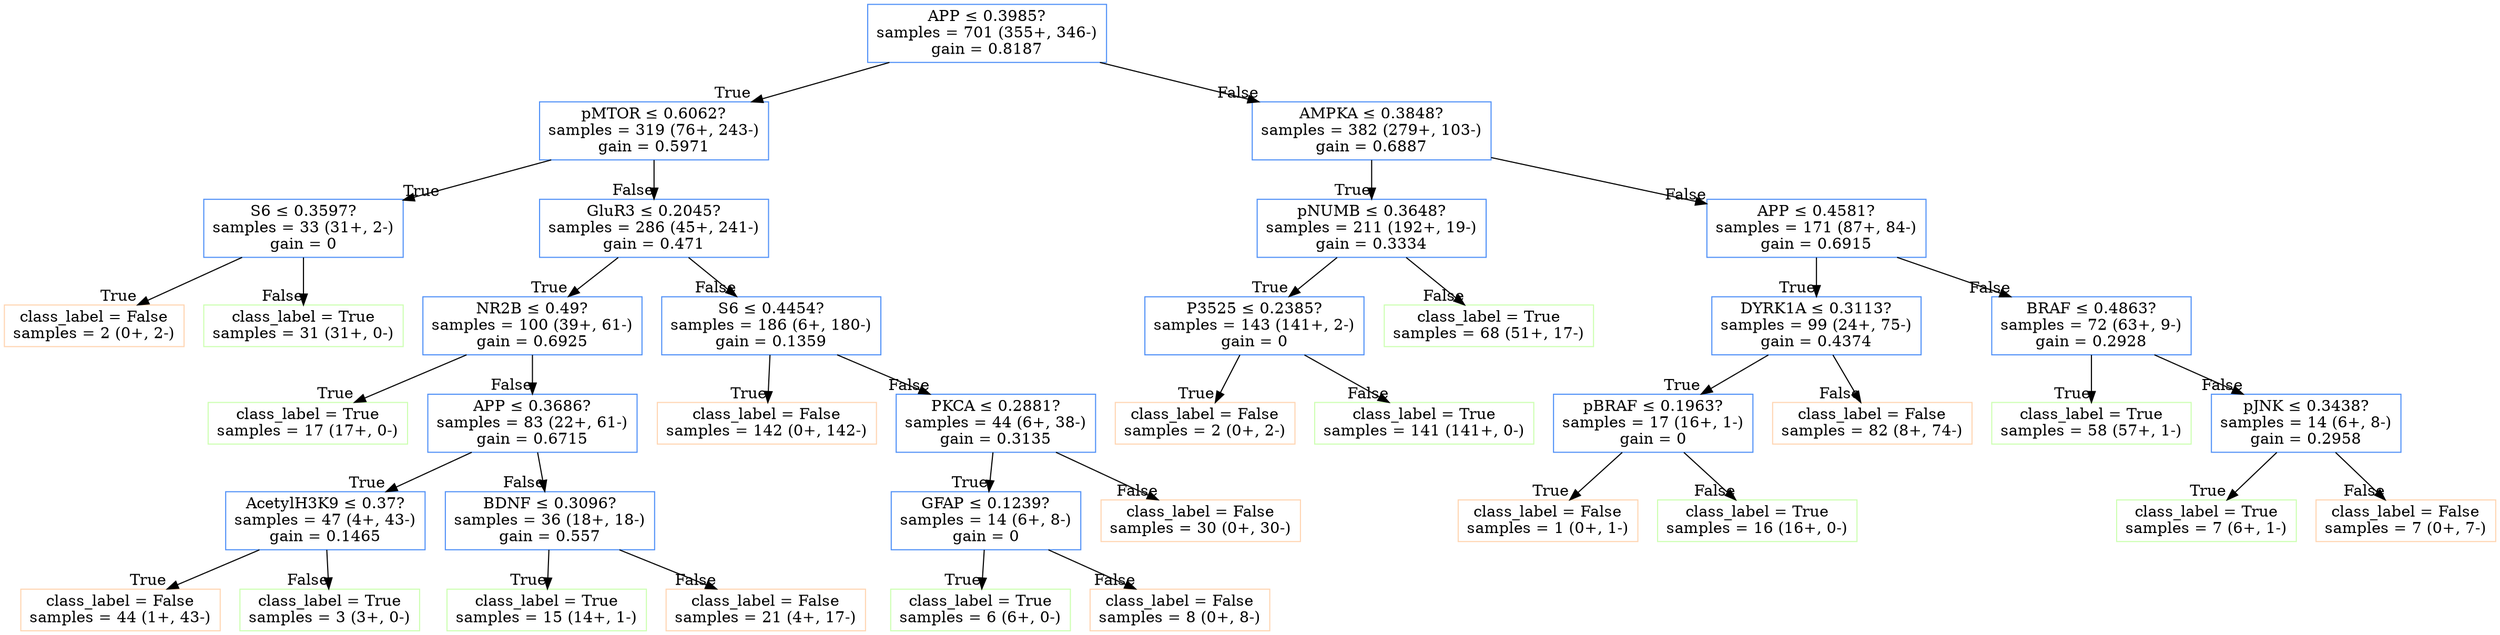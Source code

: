 strict digraph "" {
	node [label="\N",
		shape=box
	];
	67	 [color="#5191f7",
		label="APP &le; 0.3985?
samples = 701 (355+, 346-)
gain = 0.8187"];
	68	 [color="#5191f7",
		label="pMTOR &le; 0.6062?
samples = 319 (76+, 243-)
gain = 0.5971"];
	67 -> 68	 [headlabel=True];
	89	 [color="#5191f7",
		label="AMPKA &le; 0.3848?
samples = 382 (279+, 103-)
gain = 0.6887"];
	67 -> 89	 [headlabel=False];
	69	 [color="#5191f7",
		label="S6 &le; 0.3597?
samples = 33 (31+, 2-)
gain = 0"];
	68 -> 69	 [headlabel=True];
	72	 [color="#5191f7",
		label="GluR3 &le; 0.2045?
samples = 286 (45+, 241-)
gain = 0.471"];
	68 -> 72	 [headlabel=False];
	70	 [color="#ffd5b2",
		label="class_label = False
samples = 2 (0+, 2-)"];
	69 -> 70	 [headlabel=True];
	71	 [color="#cdffb2",
		label="class_label = True
samples = 31 (31+, 0-)"];
	69 -> 71	 [headlabel=False];
	73	 [color="#5191f7",
		label="NR2B &le; 0.49?
samples = 100 (39+, 61-)
gain = 0.6925"];
	72 -> 73	 [headlabel=True];
	82	 [color="#5191f7",
		label="S6 &le; 0.4454?
samples = 186 (6+, 180-)
gain = 0.1359"];
	72 -> 82	 [headlabel=False];
	74	 [color="#cdffb2",
		label="class_label = True
samples = 17 (17+, 0-)"];
	73 -> 74	 [headlabel=True];
	75	 [color="#5191f7",
		label="APP &le; 0.3686?
samples = 83 (22+, 61-)
gain = 0.6715"];
	73 -> 75	 [headlabel=False];
	76	 [color="#5191f7",
		label="AcetylH3K9 &le; 0.37?
samples = 47 (4+, 43-)
gain = 0.1465"];
	75 -> 76	 [headlabel=True];
	79	 [color="#5191f7",
		label="BDNF &le; 0.3096?
samples = 36 (18+, 18-)
gain = 0.557"];
	75 -> 79	 [headlabel=False];
	77	 [color="#ffd5b2",
		label="class_label = False
samples = 44 (1+, 43-)"];
	76 -> 77	 [headlabel=True];
	78	 [color="#cdffb2",
		label="class_label = True
samples = 3 (3+, 0-)"];
	76 -> 78	 [headlabel=False];
	80	 [color="#cdffb2",
		label="class_label = True
samples = 15 (14+, 1-)"];
	79 -> 80	 [headlabel=True];
	81	 [color="#ffd5b2",
		label="class_label = False
samples = 21 (4+, 17-)"];
	79 -> 81	 [headlabel=False];
	83	 [color="#ffd5b2",
		label="class_label = False
samples = 142 (0+, 142-)"];
	82 -> 83	 [headlabel=True];
	84	 [color="#5191f7",
		label="PKCA &le; 0.2881?
samples = 44 (6+, 38-)
gain = 0.3135"];
	82 -> 84	 [headlabel=False];
	85	 [color="#5191f7",
		label="GFAP &le; 0.1239?
samples = 14 (6+, 8-)
gain = 0"];
	84 -> 85	 [headlabel=True];
	88	 [color="#ffd5b2",
		label="class_label = False
samples = 30 (0+, 30-)"];
	84 -> 88	 [headlabel=False];
	86	 [color="#cdffb2",
		label="class_label = True
samples = 6 (6+, 0-)"];
	85 -> 86	 [headlabel=True];
	87	 [color="#ffd5b2",
		label="class_label = False
samples = 8 (0+, 8-)"];
	85 -> 87	 [headlabel=False];
	90	 [color="#5191f7",
		label="pNUMB &le; 0.3648?
samples = 211 (192+, 19-)
gain = 0.3334"];
	89 -> 90	 [headlabel=True];
	95	 [color="#5191f7",
		label="APP &le; 0.4581?
samples = 171 (87+, 84-)
gain = 0.6915"];
	89 -> 95	 [headlabel=False];
	91	 [color="#5191f7",
		label="P3525 &le; 0.2385?
samples = 143 (141+, 2-)
gain = 0"];
	90 -> 91	 [headlabel=True];
	94	 [color="#cdffb2",
		label="class_label = True
samples = 68 (51+, 17-)"];
	90 -> 94	 [headlabel=False];
	92	 [color="#ffd5b2",
		label="class_label = False
samples = 2 (0+, 2-)"];
	91 -> 92	 [headlabel=True];
	93	 [color="#cdffb2",
		label="class_label = True
samples = 141 (141+, 0-)"];
	91 -> 93	 [headlabel=False];
	96	 [color="#5191f7",
		label="DYRK1A &le; 0.3113?
samples = 99 (24+, 75-)
gain = 0.4374"];
	95 -> 96	 [headlabel=True];
	101	 [color="#5191f7",
		label="BRAF &le; 0.4863?
samples = 72 (63+, 9-)
gain = 0.2928"];
	95 -> 101	 [headlabel=False];
	97	 [color="#5191f7",
		label="pBRAF &le; 0.1963?
samples = 17 (16+, 1-)
gain = 0"];
	96 -> 97	 [headlabel=True];
	100	 [color="#ffd5b2",
		label="class_label = False
samples = 82 (8+, 74-)"];
	96 -> 100	 [headlabel=False];
	98	 [color="#ffd5b2",
		label="class_label = False
samples = 1 (0+, 1-)"];
	97 -> 98	 [headlabel=True];
	99	 [color="#cdffb2",
		label="class_label = True
samples = 16 (16+, 0-)"];
	97 -> 99	 [headlabel=False];
	102	 [color="#cdffb2",
		label="class_label = True
samples = 58 (57+, 1-)"];
	101 -> 102	 [headlabel=True];
	103	 [color="#5191f7",
		label="pJNK &le; 0.3438?
samples = 14 (6+, 8-)
gain = 0.2958"];
	101 -> 103	 [headlabel=False];
	104	 [color="#cdffb2",
		label="class_label = True
samples = 7 (6+, 1-)"];
	103 -> 104	 [headlabel=True];
	105	 [color="#ffd5b2",
		label="class_label = False
samples = 7 (0+, 7-)"];
	103 -> 105	 [headlabel=False];
}
